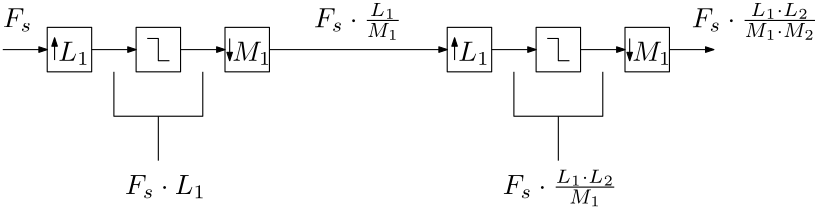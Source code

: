 <?xml version="1.0"?>
<!DOCTYPE ipe SYSTEM "ipe.dtd">
<ipe version="70107" creator="Ipe 7.1.7">
<info created="D:20150609172109" modified="D:20150609172606"/>
<ipestyle name="basic">
<symbol name="arrow/arc(spx)">
<path stroke="sym-stroke" fill="sym-stroke" pen="sym-pen">
0 0 m
-1 0.333 l
-1 -0.333 l
h
</path>
</symbol>
<symbol name="arrow/farc(spx)">
<path stroke="sym-stroke" fill="white" pen="sym-pen">
0 0 m
-1 0.333 l
-1 -0.333 l
h
</path>
</symbol>
<symbol name="arrow/ptarc(spx)">
<path stroke="sym-stroke" fill="sym-stroke" pen="sym-pen">
0 0 m
-1 0.333 l
-0.8 0 l
-1 -0.333 l
h
</path>
</symbol>
<symbol name="arrow/fptarc(spx)">
<path stroke="sym-stroke" fill="white" pen="sym-pen">
0 0 m
-1 0.333 l
-0.8 0 l
-1 -0.333 l
h
</path>
</symbol>
<symbol name="mark/circle(sx)" transformations="translations">
<path fill="sym-stroke">
0.6 0 0 0.6 0 0 e
0.4 0 0 0.4 0 0 e
</path>
</symbol>
<symbol name="mark/disk(sx)" transformations="translations">
<path fill="sym-stroke">
0.6 0 0 0.6 0 0 e
</path>
</symbol>
<symbol name="mark/fdisk(sfx)" transformations="translations">
<group>
<path fill="sym-fill">
0.5 0 0 0.5 0 0 e
</path>
<path fill="sym-stroke" fillrule="eofill">
0.6 0 0 0.6 0 0 e
0.4 0 0 0.4 0 0 e
</path>
</group>
</symbol>
<symbol name="mark/box(sx)" transformations="translations">
<path fill="sym-stroke" fillrule="eofill">
-0.6 -0.6 m
0.6 -0.6 l
0.6 0.6 l
-0.6 0.6 l
h
-0.4 -0.4 m
0.4 -0.4 l
0.4 0.4 l
-0.4 0.4 l
h
</path>
</symbol>
<symbol name="mark/square(sx)" transformations="translations">
<path fill="sym-stroke">
-0.6 -0.6 m
0.6 -0.6 l
0.6 0.6 l
-0.6 0.6 l
h
</path>
</symbol>
<symbol name="mark/fsquare(sfx)" transformations="translations">
<group>
<path fill="sym-fill">
-0.5 -0.5 m
0.5 -0.5 l
0.5 0.5 l
-0.5 0.5 l
h
</path>
<path fill="sym-stroke" fillrule="eofill">
-0.6 -0.6 m
0.6 -0.6 l
0.6 0.6 l
-0.6 0.6 l
h
-0.4 -0.4 m
0.4 -0.4 l
0.4 0.4 l
-0.4 0.4 l
h
</path>
</group>
</symbol>
<symbol name="mark/cross(sx)" transformations="translations">
<group>
<path fill="sym-stroke">
-0.43 -0.57 m
0.57 0.43 l
0.43 0.57 l
-0.57 -0.43 l
h
</path>
<path fill="sym-stroke">
-0.43 0.57 m
0.57 -0.43 l
0.43 -0.57 l
-0.57 0.43 l
h
</path>
</group>
</symbol>
<symbol name="arrow/fnormal(spx)">
<path stroke="sym-stroke" fill="white" pen="sym-pen">
0 0 m
-1 0.333 l
-1 -0.333 l
h
</path>
</symbol>
<symbol name="arrow/pointed(spx)">
<path stroke="sym-stroke" fill="sym-stroke" pen="sym-pen">
0 0 m
-1 0.333 l
-0.8 0 l
-1 -0.333 l
h
</path>
</symbol>
<symbol name="arrow/fpointed(spx)">
<path stroke="sym-stroke" fill="white" pen="sym-pen">
0 0 m
-1 0.333 l
-0.8 0 l
-1 -0.333 l
h
</path>
</symbol>
<symbol name="arrow/linear(spx)">
<path stroke="sym-stroke" pen="sym-pen">
-1 0.333 m
0 0 l
-1 -0.333 l
</path>
</symbol>
<symbol name="arrow/fdouble(spx)">
<path stroke="sym-stroke" fill="white" pen="sym-pen">
0 0 m
-1 0.333 l
-1 -0.333 l
h
-1 0 m
-2 0.333 l
-2 -0.333 l
h
</path>
</symbol>
<symbol name="arrow/double(spx)">
<path stroke="sym-stroke" fill="sym-stroke" pen="sym-pen">
0 0 m
-1 0.333 l
-1 -0.333 l
h
-1 0 m
-2 0.333 l
-2 -0.333 l
h
</path>
</symbol>
<pen name="heavier" value="0.8"/>
<pen name="fat" value="1.2"/>
<pen name="ultrafat" value="2"/>
<symbolsize name="large" value="5"/>
<symbolsize name="small" value="2"/>
<symbolsize name="tiny" value="1.1"/>
<arrowsize name="large" value="10"/>
<arrowsize name="small" value="5"/>
<arrowsize name="tiny" value="3"/>
<color name="red" value="1 0 0"/>
<color name="green" value="0 1 0"/>
<color name="blue" value="0 0 1"/>
<color name="yellow" value="1 1 0"/>
<color name="orange" value="1 0.647 0"/>
<color name="gold" value="1 0.843 0"/>
<color name="purple" value="0.627 0.125 0.941"/>
<color name="gray" value="0.745"/>
<color name="brown" value="0.647 0.165 0.165"/>
<color name="navy" value="0 0 0.502"/>
<color name="pink" value="1 0.753 0.796"/>
<color name="seagreen" value="0.18 0.545 0.341"/>
<color name="turquoise" value="0.251 0.878 0.816"/>
<color name="violet" value="0.933 0.51 0.933"/>
<color name="darkblue" value="0 0 0.545"/>
<color name="darkcyan" value="0 0.545 0.545"/>
<color name="darkgray" value="0.663"/>
<color name="darkgreen" value="0 0.392 0"/>
<color name="darkmagenta" value="0.545 0 0.545"/>
<color name="darkorange" value="1 0.549 0"/>
<color name="darkred" value="0.545 0 0"/>
<color name="lightblue" value="0.678 0.847 0.902"/>
<color name="lightcyan" value="0.878 1 1"/>
<color name="lightgray" value="0.827"/>
<color name="lightgreen" value="0.565 0.933 0.565"/>
<color name="lightyellow" value="1 1 0.878"/>
<dashstyle name="dashed" value="[4] 0"/>
<dashstyle name="dotted" value="[1 3] 0"/>
<dashstyle name="dash dotted" value="[4 2 1 2] 0"/>
<dashstyle name="dash dot dotted" value="[4 2 1 2 1 2] 0"/>
<textsize name="large" value="\large"/>
<textsize name="Large" value="\Large"/>
<textsize name="LARGE" value="\LARGE"/>
<textsize name="huge" value="\huge"/>
<textsize name="Huge" value="\Huge"/>
<textsize name="small" value="\small"/>
<textsize name="footnote" value="\footnotesize"/>
<textsize name="tiny" value="\tiny"/>
<textstyle name="center" begin="\begin{center}" end="\end{center}"/>
<textstyle name="itemize" begin="\begin{itemize}" end="\end{itemize}"/>
<textstyle name="item" begin="\begin{itemize}\item{}" end="\end{itemize}"/>
<gridsize name="4 pts" value="4"/>
<gridsize name="8 pts (~3 mm)" value="8"/>
<gridsize name="16 pts (~6 mm)" value="16"/>
<gridsize name="32 pts (~12 mm)" value="32"/>
<gridsize name="10 pts (~3.5 mm)" value="10"/>
<gridsize name="20 pts (~7 mm)" value="20"/>
<gridsize name="14 pts (~5 mm)" value="14"/>
<gridsize name="28 pts (~10 mm)" value="28"/>
<gridsize name="56 pts (~20 mm)" value="56"/>
<anglesize name="90 deg" value="90"/>
<anglesize name="60 deg" value="60"/>
<anglesize name="45 deg" value="45"/>
<anglesize name="30 deg" value="30"/>
<anglesize name="22.5 deg" value="22.5"/>
<tiling name="falling" angle="-60" step="4" width="1"/>
<tiling name="rising" angle="30" step="4" width="1"/>
</ipestyle>
<page>
<layer name="alpha"/>
<view layers="alpha" active="alpha"/>
<path layer="alpha" matrix="1 0 0 1 -112 80" stroke="black">
144 752 m
144 736 l
160 736 l
160 752 l
h
</path>
<path matrix="1 0 0 1 -80 80" stroke="black">
144 752 m
144 736 l
160 736 l
160 752 l
h
</path>
<path matrix="1 0 0 1 -48 80" stroke="black">
144 752 m
144 736 l
160 736 l
160 752 l
h
</path>
<path matrix="1 0 0 1 -112 80" stroke="black" arrow="normal/tiny">
160 744 m
176 744 l
</path>
<path matrix="1 0 0 1 -80 80" stroke="black" arrow="normal/tiny">
160 744 m
176 744 l
</path>
<path matrix="1 0 0 1 -144 80" stroke="black" arrow="normal/tiny">
160 744 m
176 744 l
</path>
<path matrix="1 0 0 1 -1.35396 0.232107" stroke="black" arrow="normal/tiny">
36 820 m
36 828 l
</path>
<path matrix="1 0 0 1 -2.32107 0" stroke="black" arrow="normal/tiny">
100 828 m
100 820 l
</path>
<text matrix="1 0 0 1 -4 -4" transformations="translations" pos="40 824" stroke="black" type="label" width="11.25" height="6.812" depth="1.49" valign="baseline">$L_1$</text>
<text matrix="1 0 0 1 58.6151 -4" transformations="translations" pos="40 824" stroke="black" type="label" width="14.135" height="6.812" depth="1.49" valign="baseline">$M_1$</text>
<path stroke="black">
68 828 m
72 828 l
72 820 l
76 820 l
</path>
<path stroke="black">
56 816 m
56 800 l
88 800 l
88 816 l
</path>
<path stroke="black">
72 800 m
72 784 l
</path>
<text matrix="1 0 0 1 -8 56" transformations="translations" pos="24 776" stroke="black" type="label" width="10.665" height="6.812" depth="1.49" valign="baseline">$F_s$</text>
<text matrix="1 0 0 1 36 -4" transformations="translations" pos="24 776" stroke="black" type="label" width="29.11" height="6.812" depth="1.49" valign="baseline">$F_s\cdot L_1$</text>
<text matrix="1 0 0 1 104 56" transformations="translations" pos="24 776" stroke="black" type="label" width="31.737" height="8.852" depth="4.43" valign="baseline">$F_s\cdot \frac{L_1}{M_1}$</text>
<path matrix="1 0 0 1 32 80" stroke="black">
144 752 m
144 736 l
160 736 l
160 752 l
h
</path>
<path matrix="1 0 0 1 64 80" stroke="black">
144 752 m
144 736 l
160 736 l
160 752 l
h
</path>
<path matrix="1 0 0 1 96 80" stroke="black">
144 752 m
144 736 l
160 736 l
160 752 l
h
</path>
<path matrix="1 0 0 1 32 80" stroke="black" arrow="normal/tiny">
160 744 m
176 744 l
</path>
<path matrix="1 0 0 1 64 80" stroke="black" arrow="normal/tiny">
160 744 m
176 744 l
</path>
<path stroke="black" arrow="normal/tiny">
112 824 m
176 824 l
</path>
<path matrix="1 0 0 1 142.646 0.232107" stroke="black" arrow="normal/tiny">
36 820 m
36 828 l
</path>
<path matrix="1 0 0 1 141.679 0" stroke="black" arrow="normal/tiny">
100 828 m
100 820 l
</path>
<text matrix="1 0 0 1 140 -4" transformations="translations" pos="40 824" stroke="black" type="label" width="11.25" height="6.812" depth="1.49" valign="baseline">$L_1$</text>
<text matrix="1 0 0 1 202.615 -4" transformations="translations" pos="40 824" stroke="black" type="label" width="14.135" height="6.812" depth="1.49" valign="baseline">$M_1$</text>
<path matrix="1 0 0 1 144 0" stroke="black">
68 828 m
72 828 l
72 820 l
76 820 l
</path>
<path matrix="1 0 0 1 144 0" stroke="black">
56 816 m
56 800 l
88 800 l
88 816 l
</path>
<path matrix="1 0 0 1 144 0" stroke="black">
72 800 m
72 784 l
</path>
<text matrix="1 0 0 1 172 -4" transformations="translations" pos="24 776" stroke="black" type="label" width="41.325" height="8.852" depth="4.43" valign="baseline">$F_s\cdot \frac{L_1\cdot L_2}{M_1}$</text>
<path matrix="1 0 0 1 96 80" stroke="black" arrow="normal/tiny">
160 744 m
176 744 l
</path>
<text matrix="1 0 0 1 240 56" transformations="translations" pos="24 776" stroke="black" type="label" width="45.588" height="8.852" depth="4.43" valign="baseline">$F_s\cdot \frac{L_1\cdot L_2}{M_1\cdot M_2}$</text>
</page>
</ipe>
